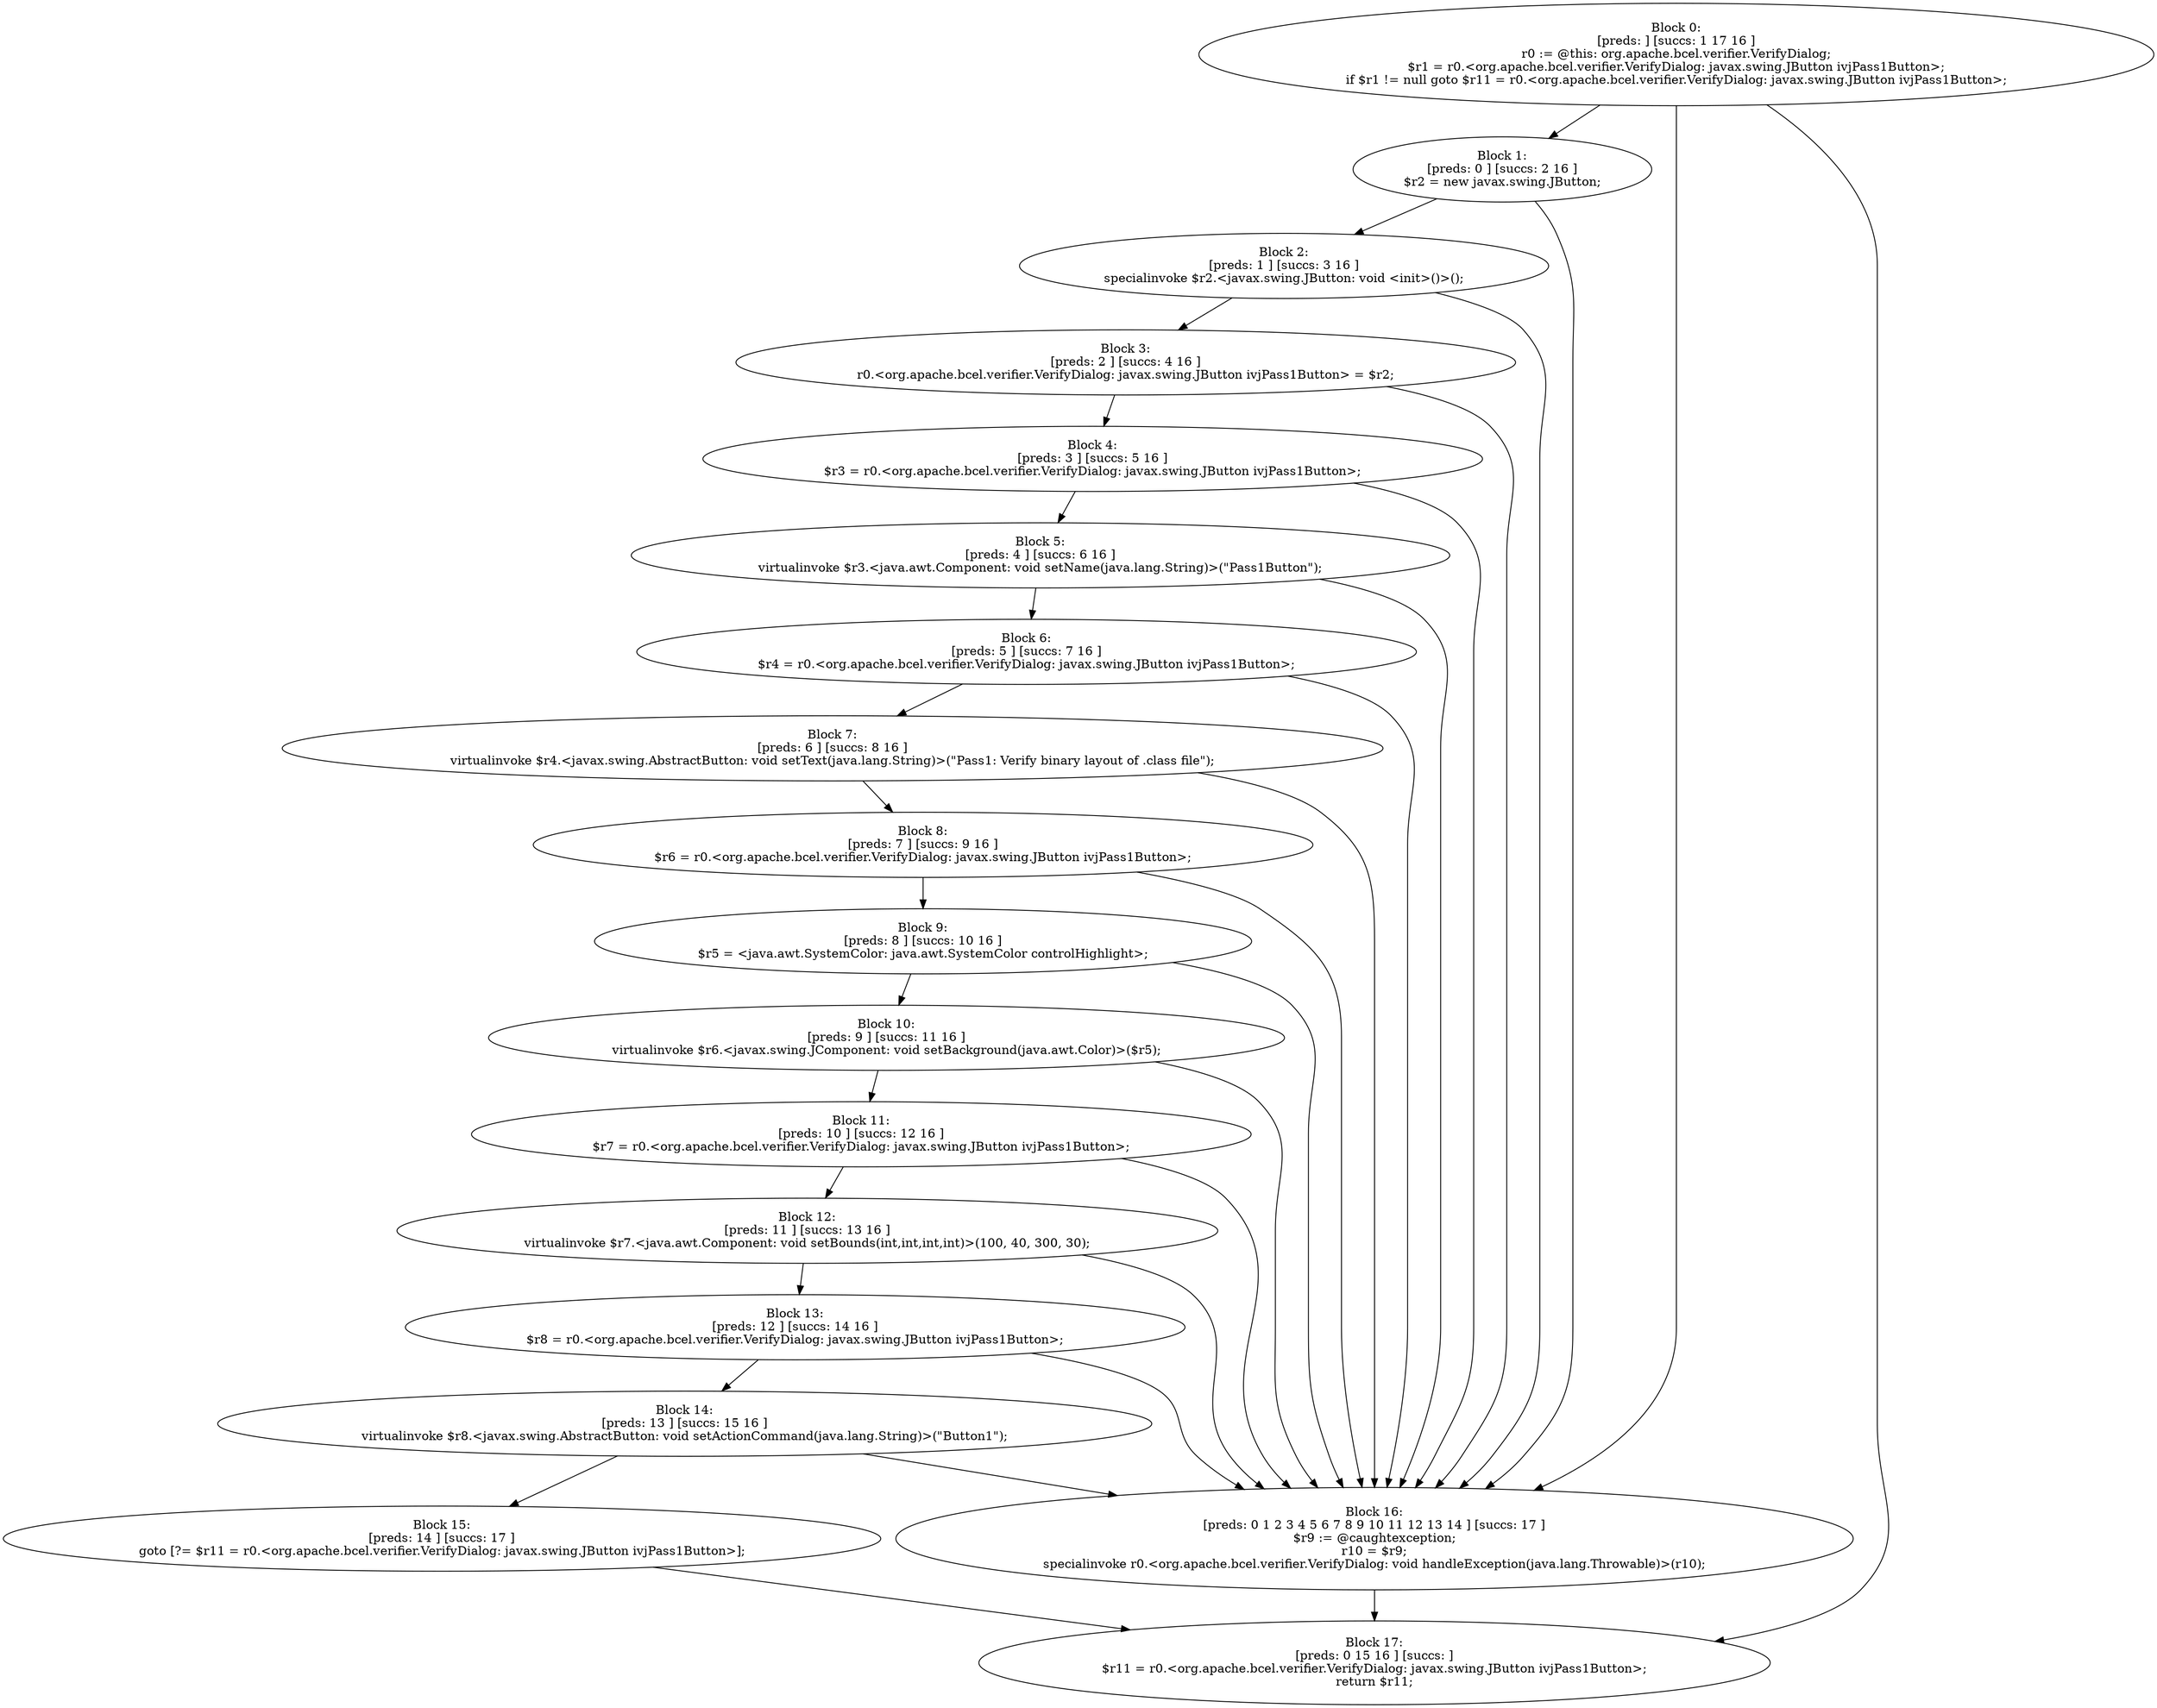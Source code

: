 digraph "unitGraph" {
    "Block 0:
[preds: ] [succs: 1 17 16 ]
r0 := @this: org.apache.bcel.verifier.VerifyDialog;
$r1 = r0.<org.apache.bcel.verifier.VerifyDialog: javax.swing.JButton ivjPass1Button>;
if $r1 != null goto $r11 = r0.<org.apache.bcel.verifier.VerifyDialog: javax.swing.JButton ivjPass1Button>;
"
    "Block 1:
[preds: 0 ] [succs: 2 16 ]
$r2 = new javax.swing.JButton;
"
    "Block 2:
[preds: 1 ] [succs: 3 16 ]
specialinvoke $r2.<javax.swing.JButton: void <init>()>();
"
    "Block 3:
[preds: 2 ] [succs: 4 16 ]
r0.<org.apache.bcel.verifier.VerifyDialog: javax.swing.JButton ivjPass1Button> = $r2;
"
    "Block 4:
[preds: 3 ] [succs: 5 16 ]
$r3 = r0.<org.apache.bcel.verifier.VerifyDialog: javax.swing.JButton ivjPass1Button>;
"
    "Block 5:
[preds: 4 ] [succs: 6 16 ]
virtualinvoke $r3.<java.awt.Component: void setName(java.lang.String)>(\"Pass1Button\");
"
    "Block 6:
[preds: 5 ] [succs: 7 16 ]
$r4 = r0.<org.apache.bcel.verifier.VerifyDialog: javax.swing.JButton ivjPass1Button>;
"
    "Block 7:
[preds: 6 ] [succs: 8 16 ]
virtualinvoke $r4.<javax.swing.AbstractButton: void setText(java.lang.String)>(\"Pass1: Verify binary layout of .class file\");
"
    "Block 8:
[preds: 7 ] [succs: 9 16 ]
$r6 = r0.<org.apache.bcel.verifier.VerifyDialog: javax.swing.JButton ivjPass1Button>;
"
    "Block 9:
[preds: 8 ] [succs: 10 16 ]
$r5 = <java.awt.SystemColor: java.awt.SystemColor controlHighlight>;
"
    "Block 10:
[preds: 9 ] [succs: 11 16 ]
virtualinvoke $r6.<javax.swing.JComponent: void setBackground(java.awt.Color)>($r5);
"
    "Block 11:
[preds: 10 ] [succs: 12 16 ]
$r7 = r0.<org.apache.bcel.verifier.VerifyDialog: javax.swing.JButton ivjPass1Button>;
"
    "Block 12:
[preds: 11 ] [succs: 13 16 ]
virtualinvoke $r7.<java.awt.Component: void setBounds(int,int,int,int)>(100, 40, 300, 30);
"
    "Block 13:
[preds: 12 ] [succs: 14 16 ]
$r8 = r0.<org.apache.bcel.verifier.VerifyDialog: javax.swing.JButton ivjPass1Button>;
"
    "Block 14:
[preds: 13 ] [succs: 15 16 ]
virtualinvoke $r8.<javax.swing.AbstractButton: void setActionCommand(java.lang.String)>(\"Button1\");
"
    "Block 15:
[preds: 14 ] [succs: 17 ]
goto [?= $r11 = r0.<org.apache.bcel.verifier.VerifyDialog: javax.swing.JButton ivjPass1Button>];
"
    "Block 16:
[preds: 0 1 2 3 4 5 6 7 8 9 10 11 12 13 14 ] [succs: 17 ]
$r9 := @caughtexception;
r10 = $r9;
specialinvoke r0.<org.apache.bcel.verifier.VerifyDialog: void handleException(java.lang.Throwable)>(r10);
"
    "Block 17:
[preds: 0 15 16 ] [succs: ]
$r11 = r0.<org.apache.bcel.verifier.VerifyDialog: javax.swing.JButton ivjPass1Button>;
return $r11;
"
    "Block 0:
[preds: ] [succs: 1 17 16 ]
r0 := @this: org.apache.bcel.verifier.VerifyDialog;
$r1 = r0.<org.apache.bcel.verifier.VerifyDialog: javax.swing.JButton ivjPass1Button>;
if $r1 != null goto $r11 = r0.<org.apache.bcel.verifier.VerifyDialog: javax.swing.JButton ivjPass1Button>;
"->"Block 1:
[preds: 0 ] [succs: 2 16 ]
$r2 = new javax.swing.JButton;
";
    "Block 0:
[preds: ] [succs: 1 17 16 ]
r0 := @this: org.apache.bcel.verifier.VerifyDialog;
$r1 = r0.<org.apache.bcel.verifier.VerifyDialog: javax.swing.JButton ivjPass1Button>;
if $r1 != null goto $r11 = r0.<org.apache.bcel.verifier.VerifyDialog: javax.swing.JButton ivjPass1Button>;
"->"Block 17:
[preds: 0 15 16 ] [succs: ]
$r11 = r0.<org.apache.bcel.verifier.VerifyDialog: javax.swing.JButton ivjPass1Button>;
return $r11;
";
    "Block 0:
[preds: ] [succs: 1 17 16 ]
r0 := @this: org.apache.bcel.verifier.VerifyDialog;
$r1 = r0.<org.apache.bcel.verifier.VerifyDialog: javax.swing.JButton ivjPass1Button>;
if $r1 != null goto $r11 = r0.<org.apache.bcel.verifier.VerifyDialog: javax.swing.JButton ivjPass1Button>;
"->"Block 16:
[preds: 0 1 2 3 4 5 6 7 8 9 10 11 12 13 14 ] [succs: 17 ]
$r9 := @caughtexception;
r10 = $r9;
specialinvoke r0.<org.apache.bcel.verifier.VerifyDialog: void handleException(java.lang.Throwable)>(r10);
";
    "Block 1:
[preds: 0 ] [succs: 2 16 ]
$r2 = new javax.swing.JButton;
"->"Block 2:
[preds: 1 ] [succs: 3 16 ]
specialinvoke $r2.<javax.swing.JButton: void <init>()>();
";
    "Block 1:
[preds: 0 ] [succs: 2 16 ]
$r2 = new javax.swing.JButton;
"->"Block 16:
[preds: 0 1 2 3 4 5 6 7 8 9 10 11 12 13 14 ] [succs: 17 ]
$r9 := @caughtexception;
r10 = $r9;
specialinvoke r0.<org.apache.bcel.verifier.VerifyDialog: void handleException(java.lang.Throwable)>(r10);
";
    "Block 2:
[preds: 1 ] [succs: 3 16 ]
specialinvoke $r2.<javax.swing.JButton: void <init>()>();
"->"Block 3:
[preds: 2 ] [succs: 4 16 ]
r0.<org.apache.bcel.verifier.VerifyDialog: javax.swing.JButton ivjPass1Button> = $r2;
";
    "Block 2:
[preds: 1 ] [succs: 3 16 ]
specialinvoke $r2.<javax.swing.JButton: void <init>()>();
"->"Block 16:
[preds: 0 1 2 3 4 5 6 7 8 9 10 11 12 13 14 ] [succs: 17 ]
$r9 := @caughtexception;
r10 = $r9;
specialinvoke r0.<org.apache.bcel.verifier.VerifyDialog: void handleException(java.lang.Throwable)>(r10);
";
    "Block 3:
[preds: 2 ] [succs: 4 16 ]
r0.<org.apache.bcel.verifier.VerifyDialog: javax.swing.JButton ivjPass1Button> = $r2;
"->"Block 4:
[preds: 3 ] [succs: 5 16 ]
$r3 = r0.<org.apache.bcel.verifier.VerifyDialog: javax.swing.JButton ivjPass1Button>;
";
    "Block 3:
[preds: 2 ] [succs: 4 16 ]
r0.<org.apache.bcel.verifier.VerifyDialog: javax.swing.JButton ivjPass1Button> = $r2;
"->"Block 16:
[preds: 0 1 2 3 4 5 6 7 8 9 10 11 12 13 14 ] [succs: 17 ]
$r9 := @caughtexception;
r10 = $r9;
specialinvoke r0.<org.apache.bcel.verifier.VerifyDialog: void handleException(java.lang.Throwable)>(r10);
";
    "Block 4:
[preds: 3 ] [succs: 5 16 ]
$r3 = r0.<org.apache.bcel.verifier.VerifyDialog: javax.swing.JButton ivjPass1Button>;
"->"Block 5:
[preds: 4 ] [succs: 6 16 ]
virtualinvoke $r3.<java.awt.Component: void setName(java.lang.String)>(\"Pass1Button\");
";
    "Block 4:
[preds: 3 ] [succs: 5 16 ]
$r3 = r0.<org.apache.bcel.verifier.VerifyDialog: javax.swing.JButton ivjPass1Button>;
"->"Block 16:
[preds: 0 1 2 3 4 5 6 7 8 9 10 11 12 13 14 ] [succs: 17 ]
$r9 := @caughtexception;
r10 = $r9;
specialinvoke r0.<org.apache.bcel.verifier.VerifyDialog: void handleException(java.lang.Throwable)>(r10);
";
    "Block 5:
[preds: 4 ] [succs: 6 16 ]
virtualinvoke $r3.<java.awt.Component: void setName(java.lang.String)>(\"Pass1Button\");
"->"Block 6:
[preds: 5 ] [succs: 7 16 ]
$r4 = r0.<org.apache.bcel.verifier.VerifyDialog: javax.swing.JButton ivjPass1Button>;
";
    "Block 5:
[preds: 4 ] [succs: 6 16 ]
virtualinvoke $r3.<java.awt.Component: void setName(java.lang.String)>(\"Pass1Button\");
"->"Block 16:
[preds: 0 1 2 3 4 5 6 7 8 9 10 11 12 13 14 ] [succs: 17 ]
$r9 := @caughtexception;
r10 = $r9;
specialinvoke r0.<org.apache.bcel.verifier.VerifyDialog: void handleException(java.lang.Throwable)>(r10);
";
    "Block 6:
[preds: 5 ] [succs: 7 16 ]
$r4 = r0.<org.apache.bcel.verifier.VerifyDialog: javax.swing.JButton ivjPass1Button>;
"->"Block 7:
[preds: 6 ] [succs: 8 16 ]
virtualinvoke $r4.<javax.swing.AbstractButton: void setText(java.lang.String)>(\"Pass1: Verify binary layout of .class file\");
";
    "Block 6:
[preds: 5 ] [succs: 7 16 ]
$r4 = r0.<org.apache.bcel.verifier.VerifyDialog: javax.swing.JButton ivjPass1Button>;
"->"Block 16:
[preds: 0 1 2 3 4 5 6 7 8 9 10 11 12 13 14 ] [succs: 17 ]
$r9 := @caughtexception;
r10 = $r9;
specialinvoke r0.<org.apache.bcel.verifier.VerifyDialog: void handleException(java.lang.Throwable)>(r10);
";
    "Block 7:
[preds: 6 ] [succs: 8 16 ]
virtualinvoke $r4.<javax.swing.AbstractButton: void setText(java.lang.String)>(\"Pass1: Verify binary layout of .class file\");
"->"Block 8:
[preds: 7 ] [succs: 9 16 ]
$r6 = r0.<org.apache.bcel.verifier.VerifyDialog: javax.swing.JButton ivjPass1Button>;
";
    "Block 7:
[preds: 6 ] [succs: 8 16 ]
virtualinvoke $r4.<javax.swing.AbstractButton: void setText(java.lang.String)>(\"Pass1: Verify binary layout of .class file\");
"->"Block 16:
[preds: 0 1 2 3 4 5 6 7 8 9 10 11 12 13 14 ] [succs: 17 ]
$r9 := @caughtexception;
r10 = $r9;
specialinvoke r0.<org.apache.bcel.verifier.VerifyDialog: void handleException(java.lang.Throwable)>(r10);
";
    "Block 8:
[preds: 7 ] [succs: 9 16 ]
$r6 = r0.<org.apache.bcel.verifier.VerifyDialog: javax.swing.JButton ivjPass1Button>;
"->"Block 9:
[preds: 8 ] [succs: 10 16 ]
$r5 = <java.awt.SystemColor: java.awt.SystemColor controlHighlight>;
";
    "Block 8:
[preds: 7 ] [succs: 9 16 ]
$r6 = r0.<org.apache.bcel.verifier.VerifyDialog: javax.swing.JButton ivjPass1Button>;
"->"Block 16:
[preds: 0 1 2 3 4 5 6 7 8 9 10 11 12 13 14 ] [succs: 17 ]
$r9 := @caughtexception;
r10 = $r9;
specialinvoke r0.<org.apache.bcel.verifier.VerifyDialog: void handleException(java.lang.Throwable)>(r10);
";
    "Block 9:
[preds: 8 ] [succs: 10 16 ]
$r5 = <java.awt.SystemColor: java.awt.SystemColor controlHighlight>;
"->"Block 10:
[preds: 9 ] [succs: 11 16 ]
virtualinvoke $r6.<javax.swing.JComponent: void setBackground(java.awt.Color)>($r5);
";
    "Block 9:
[preds: 8 ] [succs: 10 16 ]
$r5 = <java.awt.SystemColor: java.awt.SystemColor controlHighlight>;
"->"Block 16:
[preds: 0 1 2 3 4 5 6 7 8 9 10 11 12 13 14 ] [succs: 17 ]
$r9 := @caughtexception;
r10 = $r9;
specialinvoke r0.<org.apache.bcel.verifier.VerifyDialog: void handleException(java.lang.Throwable)>(r10);
";
    "Block 10:
[preds: 9 ] [succs: 11 16 ]
virtualinvoke $r6.<javax.swing.JComponent: void setBackground(java.awt.Color)>($r5);
"->"Block 11:
[preds: 10 ] [succs: 12 16 ]
$r7 = r0.<org.apache.bcel.verifier.VerifyDialog: javax.swing.JButton ivjPass1Button>;
";
    "Block 10:
[preds: 9 ] [succs: 11 16 ]
virtualinvoke $r6.<javax.swing.JComponent: void setBackground(java.awt.Color)>($r5);
"->"Block 16:
[preds: 0 1 2 3 4 5 6 7 8 9 10 11 12 13 14 ] [succs: 17 ]
$r9 := @caughtexception;
r10 = $r9;
specialinvoke r0.<org.apache.bcel.verifier.VerifyDialog: void handleException(java.lang.Throwable)>(r10);
";
    "Block 11:
[preds: 10 ] [succs: 12 16 ]
$r7 = r0.<org.apache.bcel.verifier.VerifyDialog: javax.swing.JButton ivjPass1Button>;
"->"Block 12:
[preds: 11 ] [succs: 13 16 ]
virtualinvoke $r7.<java.awt.Component: void setBounds(int,int,int,int)>(100, 40, 300, 30);
";
    "Block 11:
[preds: 10 ] [succs: 12 16 ]
$r7 = r0.<org.apache.bcel.verifier.VerifyDialog: javax.swing.JButton ivjPass1Button>;
"->"Block 16:
[preds: 0 1 2 3 4 5 6 7 8 9 10 11 12 13 14 ] [succs: 17 ]
$r9 := @caughtexception;
r10 = $r9;
specialinvoke r0.<org.apache.bcel.verifier.VerifyDialog: void handleException(java.lang.Throwable)>(r10);
";
    "Block 12:
[preds: 11 ] [succs: 13 16 ]
virtualinvoke $r7.<java.awt.Component: void setBounds(int,int,int,int)>(100, 40, 300, 30);
"->"Block 13:
[preds: 12 ] [succs: 14 16 ]
$r8 = r0.<org.apache.bcel.verifier.VerifyDialog: javax.swing.JButton ivjPass1Button>;
";
    "Block 12:
[preds: 11 ] [succs: 13 16 ]
virtualinvoke $r7.<java.awt.Component: void setBounds(int,int,int,int)>(100, 40, 300, 30);
"->"Block 16:
[preds: 0 1 2 3 4 5 6 7 8 9 10 11 12 13 14 ] [succs: 17 ]
$r9 := @caughtexception;
r10 = $r9;
specialinvoke r0.<org.apache.bcel.verifier.VerifyDialog: void handleException(java.lang.Throwable)>(r10);
";
    "Block 13:
[preds: 12 ] [succs: 14 16 ]
$r8 = r0.<org.apache.bcel.verifier.VerifyDialog: javax.swing.JButton ivjPass1Button>;
"->"Block 14:
[preds: 13 ] [succs: 15 16 ]
virtualinvoke $r8.<javax.swing.AbstractButton: void setActionCommand(java.lang.String)>(\"Button1\");
";
    "Block 13:
[preds: 12 ] [succs: 14 16 ]
$r8 = r0.<org.apache.bcel.verifier.VerifyDialog: javax.swing.JButton ivjPass1Button>;
"->"Block 16:
[preds: 0 1 2 3 4 5 6 7 8 9 10 11 12 13 14 ] [succs: 17 ]
$r9 := @caughtexception;
r10 = $r9;
specialinvoke r0.<org.apache.bcel.verifier.VerifyDialog: void handleException(java.lang.Throwable)>(r10);
";
    "Block 14:
[preds: 13 ] [succs: 15 16 ]
virtualinvoke $r8.<javax.swing.AbstractButton: void setActionCommand(java.lang.String)>(\"Button1\");
"->"Block 15:
[preds: 14 ] [succs: 17 ]
goto [?= $r11 = r0.<org.apache.bcel.verifier.VerifyDialog: javax.swing.JButton ivjPass1Button>];
";
    "Block 14:
[preds: 13 ] [succs: 15 16 ]
virtualinvoke $r8.<javax.swing.AbstractButton: void setActionCommand(java.lang.String)>(\"Button1\");
"->"Block 16:
[preds: 0 1 2 3 4 5 6 7 8 9 10 11 12 13 14 ] [succs: 17 ]
$r9 := @caughtexception;
r10 = $r9;
specialinvoke r0.<org.apache.bcel.verifier.VerifyDialog: void handleException(java.lang.Throwable)>(r10);
";
    "Block 15:
[preds: 14 ] [succs: 17 ]
goto [?= $r11 = r0.<org.apache.bcel.verifier.VerifyDialog: javax.swing.JButton ivjPass1Button>];
"->"Block 17:
[preds: 0 15 16 ] [succs: ]
$r11 = r0.<org.apache.bcel.verifier.VerifyDialog: javax.swing.JButton ivjPass1Button>;
return $r11;
";
    "Block 16:
[preds: 0 1 2 3 4 5 6 7 8 9 10 11 12 13 14 ] [succs: 17 ]
$r9 := @caughtexception;
r10 = $r9;
specialinvoke r0.<org.apache.bcel.verifier.VerifyDialog: void handleException(java.lang.Throwable)>(r10);
"->"Block 17:
[preds: 0 15 16 ] [succs: ]
$r11 = r0.<org.apache.bcel.verifier.VerifyDialog: javax.swing.JButton ivjPass1Button>;
return $r11;
";
}
